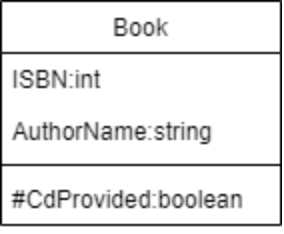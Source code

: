 <mxfile version="13.8.0" type="github">
  <diagram id="C5RBs43oDa-KdzZeNtuy" name="Page-1">
    <mxGraphModel dx="1038" dy="491" grid="1" gridSize="10" guides="1" tooltips="1" connect="1" arrows="1" fold="1" page="1" pageScale="1" pageWidth="827" pageHeight="1169" math="0" shadow="0">
      <root>
        <mxCell id="WIyWlLk6GJQsqaUBKTNV-0" />
        <mxCell id="WIyWlLk6GJQsqaUBKTNV-1" parent="WIyWlLk6GJQsqaUBKTNV-0" />
        <mxCell id="OfNNAy9kKyYKoiOuk11C-0" value="" style="shape=image;verticalLabelPosition=bottom;labelBackgroundColor=#ffffff;verticalAlign=top;aspect=fixed;imageAspect=0;image=data:image/png,iVBORw0KGgoAAAANSUhEUgAAAI0AAAB0CAYAAAC4w7F0AAAACXBIWXMAAA9h&#xa;AAAPYQGoP6dpAAAKjklEQVR4Xu2dT8huUxTGnzuk/ClmIukWMyWZoG4mjA1Q&#xa;GBkoJESK/I8UUUIMjDBgoMwwcG9hIikzJtyUohgwYHj16Dx6Wu19ztnve77v&#xa;nnP3OpPve7/3nH3WXut31t776zxrHwFwHMAx5JEemOeBE0cAnALAn3mkB+Z4&#xa;4FRCM8dNeY57IKFJHpo9kNA0uywvSGiSgWYPJDTNLssLEppkoNkDCU2zy/KC&#xa;bqB5AsCzId53AHh/DwauBXAngAcB/LNHO1u7tCtoGJznhghdDuA1APcD+GHH&#xa;qCU0OzpuK5cx0zg0ZwF4FcC7AL4CoM93D+ddN/ydHwnYBwCuBPApgNsB/AHA&#xa;oeF5bO8XA3Mrvmm1s+tM8zSA+wYACNVFw1BzFYA3ANwK4PdhCCNcHMrieRye&#xa;HgfwvAHYGoStnd8VNHFOo2xSyzpfAPgGgMPlw9qFw5zmLwDf7Tk/2hI4XUFT&#xa;Gp4IxidDwDnf4VDFgxnlRwAnh981JF0A4PUBJELzJQAOaUcBPNXJhLhbaAgG&#xa;QbgMwMuV+c3cTMPV08MDZPusxraSbbqFRkMSwSjNVVrmNITmkjCMbQWAXezs&#xa;Cpo4p3nSVjr7rp74fxplLi3rdwnIFq7pBpotBGMrNiY0W4nUiuxMaFYUjK2Y&#xa;ktBsJVIrsjOhWVEwtmJKQrOVSK3IzoRmRcHYiikJzVYitSI7/4PmJwCXrsio&#xa;NGXdHjiZYrl1B2iN1uXwtMaorNymhGblAVqjeQnNGqOycpsSmpUHaI3mJTRr&#xa;jMrKbUpoVh6gNZqX0KwxKiu3aRQaf4lagrKoVHR90JSKkd9TK6SXtOkbvt3v&#xa;b/vLX1EhUPNj7fqV+33T5jVB45ofvt4oEdm9w1v8UZAWVYyCyuWw+wZ93+s3&#xa;Hb3TZPxsaH4e3tjXi9iy10GZUjHy+3MGpaLksB50til5iO5HkRoFa8xGfw5y&#xa;EZ7HDPf98FL4jUH5eJp82c1tZ0PD4YnDynsA/IVs91Qp00QVI7VEPCgd4QvY&#xa;c4YnQkNZ7EsF5UBPKoC1UNkEDY3mPIeSDz7dPByg0pwmznkIjYvTlEUkjy3N&#xa;aXiOi/VdQ53QHD5KzdC4iSXtEL+XhKP0PaEhdAr8WwAeNU11DRrPWAnN4YPi&#xa;d5wNDZ92itwpdmfFBB2u9YnDE8+J3wsaAUUd9MUJzemloPHus6HhnCZCoaHK&#xa;KyrMzTQ8T6uvX8MynN/5kjsOYZlpGqO88OlN0PDecd7iy+fSnCbOeZRpPFOx&#xa;XAczEo+x1ZPmPQ7N2Vatwf//s7CfsjnzQP5HOHFo9kBC0+yyvCChSQaaPZDQ&#xa;NLssL0hokoFmDyQ0zS7LCxKaZKDZAwlNs8vygoQmGWj2QELT7LK8IKFJBpo9&#xa;kNA0uywvSGiSgWYPJDTNLssLEppkoNkDCU2zy/KChCYZaPbAbGiiUG7qTi5N&#xa;4RY3JRXlVBvx+xaFZmvbS50/Jt47U4R9s6BhZ7nTCA9uuTdnz8eDgoabYiyp&#xa;0FwKFrVzpoAx5pdZ0Oj9XTYkkRt/jw7Su7uUsLwzaKO45yM3z3oAwNcAXhl2&#xa;YeNWf4KP13GzLR5vB0DPH7YFpH7qhgmFpvaVVFtsT7or2Ub1wyODIpN2cose&#xa;7k3pIJbsoQxZG4dRghN3beH10nNJ8cl+a+eXU+YHvut8xaDAoI23BZ+4toz+&#xa;OG/I1HMe1qUfglJ7k9DQOc8MEEQZSw2auP8Rh6cxhSS/ox78W9s8VBt3+Uai&#xa;CprDGzOai+oI+/W2LyVhIkS6Dyua8hwGkG3zd9qqNiQNLm1m6tIcBlnyHh+K&#xa;1W9p3d1W3jPao/u46oP3IeT+kB0GGHtlGnb0Lttqjx36fBD8t0BTU0hyk1Hf&#xa;25pPOe/Be/Kna8cFzRyFJjvtqgXeR2AwI3nW8H7cZKAxu9S2Ua7t7TQGcYTG&#xa;7VF7b5oig5mlVLlj9dBIv+2GSpbSAk1NIXlzCJLa5PZ+dKq2QOb9PdA1hWaU&#xa;0Wi4i3COQUO9uh++rbL/3e+lYXBsLheh8YdF0HwYJMibg0Zjq28I6p2gAx0G&#xa;Hw5cYx1XTzEDjGWaGjQlhaYPM3Hf7BZofN4256mu+ST2ew40m880GipchOb6&#xa;bG4/HOcjdHJpTjOmxR6b09Sg0USc10qh6dD8PcyPZM9caHxOI1Wp9uvmcKXD&#xa;M9XYnCZuz6zPtLWUafiAbnpOU9Jm02mESKpIzgGYzrkvNZ8SBofQuPJRq6eS&#xa;QlLzhtrqaQyaaItA4ZbHtIf35cpEqxUPUm14iiswH5oiKF49Q8OTsjNti/2e&#xa;k2kIja+eHgJwzdZWT3PSc55zcB4oZfuDu9u8lieX3POaybOW8kD8/w8z5pqW&#xa;2+xnQrNUtDtqJ6HpKNhLdTWhWcqTHbWT0HQU7KW6mtAs5cmO2kloOgr2Ul1N&#xa;aJbyZEftJDQdBXupriY0S3myo3YSmo6CvVRX/4dmqQaznQ48kPtydxDkhbuY&#xa;w9PCDu2huYSmhygv3MeEZmGH9tBcQtNDlBfuY0KzsEN7aC6h6SHKC/cxoVnY&#xa;oT00l9D0EOWF+5jQLOzQHppLaHqI8sJ9TGgWdmgPzc2CRpUiWGrEK0jQQbFA&#xa;gO/D7Q50Xfj3YW9vnVfbJH6XQNSqPZT06XPad526y3Nr95nTZumcpdvb1Y6x&#xa;6yahcZ0y9ccsLKR9t12eSznrWEBK0HhhAd8d96uD6OnQZkKzv3Or0LieON7G&#xa;qz554HmePyn8zHJr1Faz5AeLCPF8ZZp4rbTSLCzAejY8WEFKxYYo9mfVKumr&#xa;pd0u6b1PmsC+Zgfh1DbP3q72HVdFLKocPwNw7qBTZ3kUVZYoVdjygglejiSW&#xa;fYv9iZUuVH1L1bRq1brYP6/4Re06j1hha39chphMvRpBpyi7eEGjORpjL+7I&#xa;wgCq/FSCxjMAh0FVkmBgS/t/q5KDB9BLfrD6gwT/rHWj88fscHtZKqVWESMO&#xa;T+yXAhorPqhQglfFUv99P3O3T3Z77R63h/5pqfhVquS1D0CTw5Pq7X1kZdRY&#xa;gmNq7I3DjX+uzWnkeD797pRYPMm/ZzBUUcrLd6i0yGMAXrDiSG4HHefVqMaq&#xa;OtT6Gx8eb+MeAL4PuYBi4aJYgkT9Feyyu1QJjNUq/Bir+FWr2HUg0EwNT0z/&#xa;7vBoRJw7lKCJw5PaKFXY8nt5RuFTpw3gb7EgxaKRuleExos68v4S3F89s4xa&#xa;hClW8vKgK4AsP1frT4SGQ7sfWizMrfh1qNDQ0LFJcG1CqRp9L4484bU5TQ2a&#xa;sUyjwkO/ATg6FJT0TDiVabxmTe3pHau9FzONf14i0/h8TfaV7ql+xOJNhw6N&#xa;F2nk+MrDU2Nt9aSxulZdsxWasTmNF0VSfb0YZJ8bjM1pvD/qKzOUqoHybyzY&#xa;VJrTaCJ6UHMaFYmibz3LT1X8OnRoapNgfyLj/2l8hu+1VhhQ1vD9eGT1VMs0&#xa;/PvYKidCxfPHVnGyI66eYi0YryfMYYKZjNWtxlZPDq7mTKXVT60/cbjzYUhD&#xa;k/t1quLXoUOzz2Qprz1zPTC5ejpzu54929UDCc2unuv4uoSm4+Dv2vWEZlfP&#xa;dXxdQtNx8HftekKzq+c6vi6h6Tj4u3b9P2iOAzi2awt5XXceOEFo8kgPNHkg&#xa;oWlyV55MDyQ0yUGzB/4F9P6koJUt01QAAAAASUVORK5CYII=&#xa;;" vertex="1" parent="WIyWlLk6GJQsqaUBKTNV-1">
          <mxGeometry x="330" y="140" width="141" height="116" as="geometry" />
        </mxCell>
      </root>
    </mxGraphModel>
  </diagram>
</mxfile>
